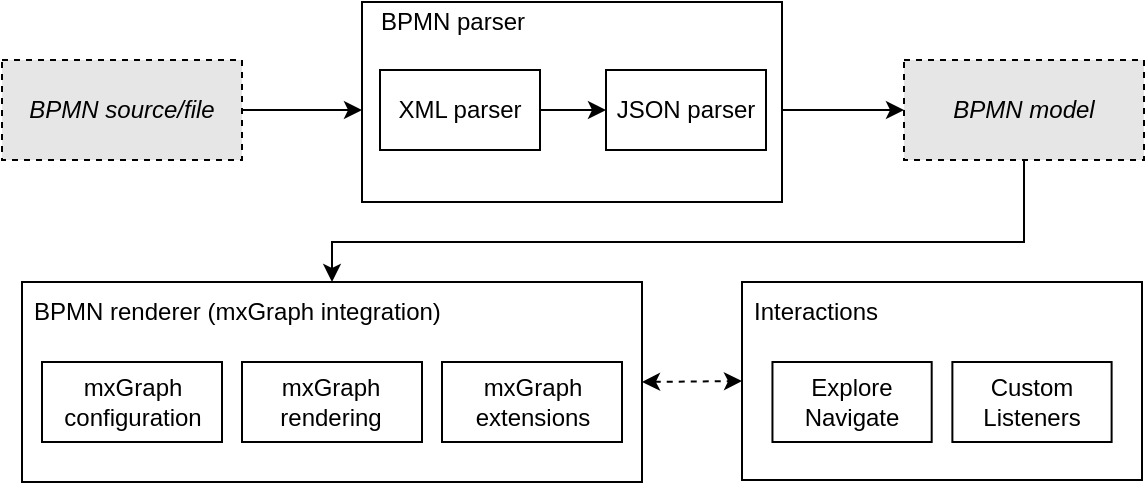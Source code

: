<mxfile version="17.4.0" type="device"><diagram id="6gIzh2-lfVQZ6GZj3TjV" name="Architecture"><mxGraphModel dx="971" dy="536" grid="1" gridSize="10" guides="1" tooltips="1" connect="1" arrows="1" fold="1" page="1" pageScale="1" pageWidth="827" pageHeight="1169" math="0" shadow="0"><root><mxCell id="0"/><mxCell id="1" parent="0"/><mxCell id="xGqmzd2JfTsP9ytwgCWc-12" style="edgeStyle=orthogonalEdgeStyle;rounded=0;orthogonalLoop=1;jettySize=auto;html=1;entryX=0;entryY=0.54;entryDx=0;entryDy=0;entryPerimeter=0;endArrow=classic;endFill=1;" parent="1" source="5rR2ExFde4BuYNg8DIuo-1" target="5rR2ExFde4BuYNg8DIuo-2" edge="1"><mxGeometry relative="1" as="geometry"/></mxCell><mxCell id="5rR2ExFde4BuYNg8DIuo-1" value="&lt;i&gt;BPMN source/file&lt;/i&gt;" style="rounded=0;whiteSpace=wrap;html=1;fillColor=#E6E6E6;dashed=1;" parent="1" vertex="1"><mxGeometry x="120" y="119" width="120" height="50" as="geometry"/></mxCell><mxCell id="5rR2ExFde4BuYNg8DIuo-6" value="&lt;i&gt;BPMN model&lt;/i&gt;" style="rounded=0;whiteSpace=wrap;html=1;fillColor=#E6E6E6;dashed=1;" parent="1" vertex="1"><mxGeometry x="571" y="119" width="120" height="50" as="geometry"/></mxCell><mxCell id="5rR2ExFde4BuYNg8DIuo-30" style="edgeStyle=orthogonalEdgeStyle;rounded=0;orthogonalLoop=1;jettySize=auto;html=1;exitX=0.5;exitY=1;exitDx=0;exitDy=0;" parent="1" source="5rR2ExFde4BuYNg8DIuo-6" target="5rR2ExFde4BuYNg8DIuo-9" edge="1"><mxGeometry relative="1" as="geometry"><mxPoint x="430" y="370" as="sourcePoint"/><Array as="points"><mxPoint x="631" y="210"/><mxPoint x="285" y="210"/></Array></mxGeometry></mxCell><mxCell id="5rR2ExFde4BuYNg8DIuo-9" value="" style="rounded=0;whiteSpace=wrap;html=1;fillColor=#FFFFFF;" parent="1" vertex="1"><mxGeometry x="130" y="230" width="310" height="100" as="geometry"/></mxCell><mxCell id="5rR2ExFde4BuYNg8DIuo-11" value="BPMN&amp;nbsp;renderer (mxGraph integration)" style="text;html=1;resizable=0;autosize=1;align=left;verticalAlign=middle;points=[];fillColor=none;strokeColor=none;rounded=0;" parent="1" vertex="1"><mxGeometry x="134" y="230" width="230" height="30" as="geometry"/></mxCell><mxCell id="5rR2ExFde4BuYNg8DIuo-12" value="" style="rounded=0;whiteSpace=wrap;html=1;fillColor=#FFFFFF;" parent="1" vertex="1"><mxGeometry x="140" y="270" width="90" height="40" as="geometry"/></mxCell><mxCell id="5rR2ExFde4BuYNg8DIuo-13" value="mxGraph&lt;br&gt;configuration" style="text;html=1;resizable=0;autosize=1;align=center;verticalAlign=middle;points=[];fillColor=none;strokeColor=none;rounded=0;" parent="1" vertex="1"><mxGeometry x="140" y="270" width="90" height="40" as="geometry"/></mxCell><mxCell id="xGqmzd2JfTsP9ytwgCWc-7" value="" style="group" parent="1" vertex="1" connectable="0"><mxGeometry x="240" y="270" width="90" height="40" as="geometry"/></mxCell><mxCell id="5rR2ExFde4BuYNg8DIuo-18" value="" style="rounded=0;whiteSpace=wrap;html=1;fillColor=#FFFFFF;" parent="xGqmzd2JfTsP9ytwgCWc-7" vertex="1"><mxGeometry width="90" height="40" as="geometry"/></mxCell><mxCell id="5rR2ExFde4BuYNg8DIuo-19" value="mxGraph&lt;br&gt;rendering" style="text;html=1;resizable=0;autosize=1;align=center;verticalAlign=middle;points=[];fillColor=none;strokeColor=none;rounded=0;" parent="xGqmzd2JfTsP9ytwgCWc-7" vertex="1"><mxGeometry x="9" width="70" height="40" as="geometry"/></mxCell><mxCell id="xGqmzd2JfTsP9ytwgCWc-8" value="" style="group" parent="1" vertex="1" connectable="0"><mxGeometry x="340" y="270" width="90" height="40" as="geometry"/></mxCell><mxCell id="5rR2ExFde4BuYNg8DIuo-15" value="" style="rounded=0;whiteSpace=wrap;html=1;fillColor=#FFFFFF;" parent="xGqmzd2JfTsP9ytwgCWc-8" vertex="1"><mxGeometry width="90" height="40" as="geometry"/></mxCell><mxCell id="5rR2ExFde4BuYNg8DIuo-16" value="mxGraph&lt;br&gt;extensions" style="text;html=1;resizable=0;autosize=1;align=center;verticalAlign=middle;points=[];fillColor=none;strokeColor=none;rounded=0;" parent="xGqmzd2JfTsP9ytwgCWc-8" vertex="1"><mxGeometry x="5" width="80" height="40" as="geometry"/></mxCell><mxCell id="P79g7A-0zYpREhYcrO7I-3" value="" style="rounded=0;whiteSpace=wrap;html=1;fillColor=#FFFFFF;" parent="1" vertex="1"><mxGeometry x="490" y="230" width="200" height="99" as="geometry"/></mxCell><mxCell id="P79g7A-0zYpREhYcrO7I-4" value="Explore&lt;br&gt;Navigate" style="rounded=0;whiteSpace=wrap;html=1;fillColor=#FFFFFF;" parent="1" vertex="1"><mxGeometry x="505.231" y="270" width="79.615" height="40" as="geometry"/></mxCell><mxCell id="P79g7A-0zYpREhYcrO7I-6" value="Custom Listeners" style="rounded=0;whiteSpace=wrap;html=1;fillColor=#FFFFFF;" parent="1" vertex="1"><mxGeometry x="595.19" y="270" width="79.615" height="40" as="geometry"/></mxCell><mxCell id="nhg3ZWL4swtRUTdS05g0-2" value="&lt;span style=&quot;&quot;&gt;Interactions&lt;/span&gt;" style="text;html=1;resizable=0;autosize=1;align=left;verticalAlign=middle;points=[];fillColor=none;strokeColor=none;rounded=0;" parent="1" vertex="1"><mxGeometry x="493.998" y="230" width="90" height="30" as="geometry"/></mxCell><mxCell id="xGqmzd2JfTsP9ytwgCWc-10" value="" style="edgeStyle=orthogonalEdgeStyle;rounded=0;orthogonalLoop=1;jettySize=auto;html=1;endArrow=classic;endFill=1;" parent="1" source="5rR2ExFde4BuYNg8DIuo-2" target="5rR2ExFde4BuYNg8DIuo-6" edge="1"><mxGeometry relative="1" as="geometry"><Array as="points"><mxPoint x="540" y="144"/><mxPoint x="540" y="144"/></Array></mxGeometry></mxCell><mxCell id="5rR2ExFde4BuYNg8DIuo-2" value="" style="rounded=0;whiteSpace=wrap;html=1;fillColor=#FFFFFF;" parent="1" vertex="1"><mxGeometry x="300" y="90" width="210" height="100" as="geometry"/></mxCell><mxCell id="xGqmzd2JfTsP9ytwgCWc-15" value="XML parser" style="rounded=0;whiteSpace=wrap;html=1;fillColor=#FFFFFF;" parent="1" vertex="1"><mxGeometry x="309" y="124" width="80" height="40" as="geometry"/></mxCell><mxCell id="5rR2ExFde4BuYNg8DIuo-5" value="BPMN parser" style="text;html=1;resizable=0;autosize=1;align=center;verticalAlign=middle;points=[];fillColor=none;strokeColor=none;rounded=0;" parent="1" vertex="1"><mxGeometry x="300" y="90" width="90" height="20" as="geometry"/></mxCell><mxCell id="5rR2ExFde4BuYNg8DIuo-3" value="JSON parser" style="rounded=0;whiteSpace=wrap;html=1;fillColor=#FFFFFF;" parent="1" vertex="1"><mxGeometry x="422" y="124" width="80" height="40" as="geometry"/></mxCell><mxCell id="xGqmzd2JfTsP9ytwgCWc-18" value="" style="endArrow=classic;startArrow=classic;html=1;rounded=0;dashed=1;endSize=6;strokeWidth=1;entryX=0;entryY=0.5;entryDx=0;entryDy=0;exitX=1;exitY=0.5;exitDx=0;exitDy=0;" parent="1" source="5rR2ExFde4BuYNg8DIuo-9" target="P79g7A-0zYpREhYcrO7I-3" edge="1"><mxGeometry width="50" height="50" relative="1" as="geometry"><mxPoint x="380" y="320" as="sourcePoint"/><mxPoint x="430" y="270" as="targetPoint"/></mxGeometry></mxCell><mxCell id="unVvoacQIKLdcLkOnZxx-1" value="" style="endArrow=classic;startArrow=none;html=1;rounded=0;entryX=0;entryY=0.5;entryDx=0;entryDy=0;startFill=0;" edge="1" parent="1" source="xGqmzd2JfTsP9ytwgCWc-15" target="5rR2ExFde4BuYNg8DIuo-3"><mxGeometry width="50" height="50" relative="1" as="geometry"><mxPoint x="364" y="190" as="sourcePoint"/><mxPoint x="414" y="140" as="targetPoint"/></mxGeometry></mxCell></root></mxGraphModel></diagram></mxfile>